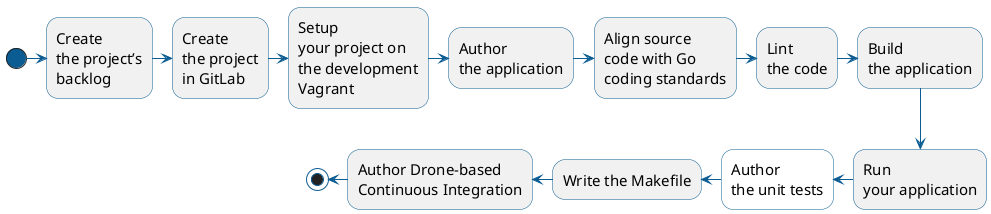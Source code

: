 @startuml
skinparam shadowing false

skinparam title {
  FontStyle "Thin"
  FontSize 30
}

skinparam activity {
  BorderColor #0B5C92
  FontName "Yanone Kaffeesatz"
  FontStyle "Thin"
  FontSize 15
}

skinparam activityDiamond {
  BorderColor #0B5C92
  BackgroundColor #e0e59a
  FontStyle "Thin"
  FontSize 15
}

skinparam activityStart {
  Color #0B5C92
}

skinparam activityEnd {
  Color #0B5C92
}

skinparam arrow {
  Color #0B5C92
}

skinparam note {
  BorderColor #0B5C92
  BackgroundColor #FEFECE
  FontStyle "Thin"
  FontSize 15
}

(*) -right->“Create\nthe project’s\nbacklog”
-right->“Create\nthe project\nin GitLab”
-right->“Setup\nyour project on\nthe development\nVagrant”
-right->“Author\nthe application”
-right->“Align source\ncode with Go\ncoding standards”
-right->“Lint\nthe code”
-right->“Build\nthe application”
-down->“Run\nyour application”
-left->“Author\nthe unit tests” #FFFFFF
-left->“Write the Makefile”
-left->“Author Drone-based\nContinuous Integration”
-left-> (*)
@enduml

